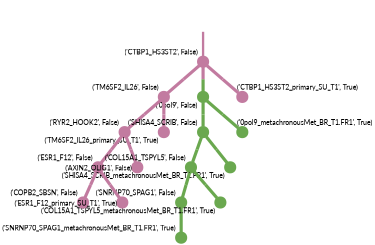 strict digraph  {
graph[splines=false]; nodesep=0.7; rankdir=TB; ranksep=0.6; forcelabels=true; dpi=600; size=2.5;
0 [color="#c27ba0ff", fillcolor="#c27ba0ff", fixedsize=true, fontname=Lato, fontsize="12pt", height="0.25", label="", penwidth=3, shape=circle, style=filled, xlabel="('CTBP1_HS3ST2', False)"];
2 [color="#c27ba0ff", fillcolor="#c27ba0ff", fixedsize=true, fontname=Lato, fontsize="12pt", height="0.25", label="", penwidth=3, shape=circle, style=filled, xlabel="('TM6SF2_IL26', False)"];
9 [color="#6aa84fff", fillcolor="#6aa84fff", fixedsize=true, fontname=Lato, fontsize="12pt", height="0.25", label="", penwidth=3, shape=circle, style=filled, xlabel="('0pol9', False)"];
14 [color="#c27ba0ff", fillcolor="#c27ba0ff", fixedsize=true, fontname=Lato, fontsize="12pt", height="0.25", label="", penwidth=3, shape=circle, style=filled, xlabel="('CTBP1_HS3ST2_primary_SU_T1', True)"];
1 [color="#6aa84fff", fillcolor="#6aa84fff", fixedsize=true, fontname=Lato, fontsize="12pt", height="0.25", label="", penwidth=3, shape=circle, style=filled, xlabel="('SNRNP70_SPAG1', False)"];
11 [color="#6aa84fff", fillcolor="#6aa84fff", fixedsize=true, fontname=Lato, fontsize="12pt", height="0.25", label="", penwidth=3, shape=circle, style=filled, xlabel="('SNRNP70_SPAG1_metachronousMet_BR_T1.FR1', True)"];
8 [color="#c27ba0ff", fillcolor="#c27ba0ff", fixedsize=true, fontname=Lato, fontsize="12pt", height="0.25", label="", penwidth=3, shape=circle, style=filled, xlabel="('RYR2_HOOK2', False)"];
15 [color="#c27ba0ff", fillcolor="#c27ba0ff", fixedsize=true, fontname=Lato, fontsize="12pt", height="0.25", label="", penwidth=3, shape=circle, style=filled, xlabel="('TM6SF2_IL26_primary_SU_T1', True)"];
3 [color="#6aa84fff", fillcolor="#6aa84fff", fixedsize=true, fontname=Lato, fontsize="12pt", height="0.25", label="", penwidth=3, shape=circle, style=filled, xlabel="('SHISA4_SCRIB', False)"];
5 [color="#6aa84fff", fillcolor="#6aa84fff", fixedsize=true, fontname=Lato, fontsize="12pt", height="0.25", label="", penwidth=3, shape=circle, style=filled, xlabel="('COL15A1_TSPYL5', False)"];
12 [color="#6aa84fff", fillcolor="#6aa84fff", fixedsize=true, fontname=Lato, fontsize="12pt", height="0.25", label="", penwidth=3, shape=circle, style=filled, xlabel="('SHISA4_SCRIB_metachronousMet_BR_T1.FR1', True)"];
13 [color="#6aa84fff", fillcolor="#6aa84fff", fixedsize=true, fontname=Lato, fontsize="12pt", height="0.25", label="", penwidth=3, shape=circle, style=filled, xlabel="('COL15A1_TSPYL5_metachronousMet_BR_T1.FR1', True)"];
7 [color="#c27ba0ff", fillcolor="#c27ba0ff", fixedsize=true, fontname=Lato, fontsize="12pt", height="0.25", label="", penwidth=3, shape=circle, style=filled, xlabel="('ESR1_F12', False)"];
6 [color="#c27ba0ff", fillcolor="#c27ba0ff", fixedsize=true, fontname=Lato, fontsize="12pt", height="0.25", label="", penwidth=3, shape=circle, style=filled, xlabel="('COPB2_SBSN', False)"];
16 [color="#c27ba0ff", fillcolor="#c27ba0ff", fixedsize=true, fontname=Lato, fontsize="12pt", height="0.25", label="", penwidth=3, shape=circle, style=filled, xlabel="('ESR1_F12_primary_SU_T1', True)"];
4 [color="#c27ba0ff", fillcolor="#c27ba0ff", fixedsize=true, fontname=Lato, fontsize="12pt", height="0.25", label="", penwidth=3, shape=circle, style=filled, xlabel="('AXIN2_OLIG1', False)"];
10 [color="#6aa84fff", fillcolor="#6aa84fff", fixedsize=true, fontname=Lato, fontsize="12pt", height="0.25", label="", penwidth=3, shape=circle, style=filled, xlabel="('0pol9_metachronousMet_BR_T1.FR1', True)"];
normal [label="", penwidth=3, style=invis, xlabel="('CTBP1_HS3ST2', False)"];
0 -> 2  [arrowsize=0, color="#c27ba0ff;0.5:#c27ba0ff", minlen="1.0", penwidth="5.5", style=solid];
0 -> 9  [arrowsize=0, color="#c27ba0ff;0.5:#6aa84fff", minlen="1.0123761892318726", penwidth="5.5", style=solid];
0 -> 14  [arrowsize=0, color="#c27ba0ff;0.5:#c27ba0ff", minlen="1.0123761892318726", penwidth="5.5", style=solid];
2 -> 8  [arrowsize=0, color="#c27ba0ff;0.5:#c27ba0ff", minlen="1.0247524976730347", penwidth="5.5", style=solid];
2 -> 15  [arrowsize=0, color="#c27ba0ff;0.5:#c27ba0ff", minlen="1.0123761892318726", penwidth="5.5", style=solid];
9 -> 3  [arrowsize=0, color="#6aa84fff;0.5:#6aa84fff", minlen="1.0", penwidth="5.5", style=solid];
9 -> 10  [arrowsize=0, color="#6aa84fff;0.5:#6aa84fff", minlen="1.0123761892318726", penwidth="5.5", style=solid];
1 -> 11  [arrowsize=0, color="#6aa84fff;0.5:#6aa84fff", minlen="1.0123761892318726", penwidth="5.5", style=solid];
8 -> 4  [arrowsize=0, color="#c27ba0ff;0.5:#c27ba0ff", minlen="1.089108943939209", penwidth="5.5", style=solid];
8 -> 7  [arrowsize=0, color="#c27ba0ff;0.5:#c27ba0ff", minlen="1.0297030210494995", penwidth="5.5", style=solid];
3 -> 5  [arrowsize=0, color="#6aa84fff;0.5:#6aa84fff", minlen="1.0643564462661743", penwidth="5.5", style=solid];
3 -> 12  [arrowsize=0, color="#6aa84fff;0.5:#6aa84fff", minlen="1.0123761892318726", penwidth="5.5", style=solid];
5 -> 1  [arrowsize=0, color="#6aa84fff;0.5:#6aa84fff", minlen="1.0", penwidth="5.5", style=solid];
5 -> 13  [arrowsize=0, color="#6aa84fff;0.5:#6aa84fff", minlen="1.0123761892318726", penwidth="5.5", style=solid];
7 -> 6  [arrowsize=0, color="#c27ba0ff;0.5:#c27ba0ff", minlen="1.0643564462661743", penwidth="5.5", style=solid];
7 -> 16  [arrowsize=0, color="#c27ba0ff;0.5:#c27ba0ff", minlen="1.0123761892318726", penwidth="5.5", style=solid];
normal -> 0  [arrowsize=0, color="#c27ba0ff", label="", penwidth=4, style=solid];
}
